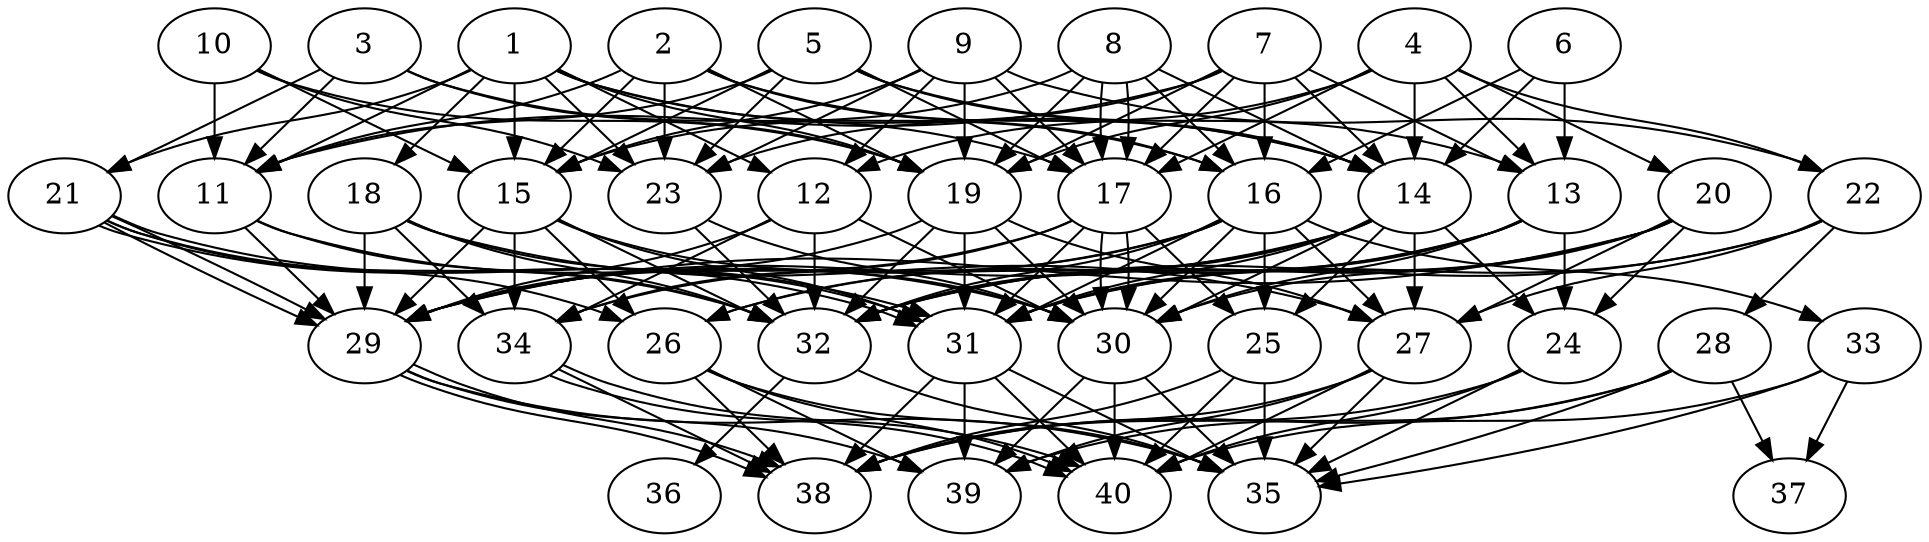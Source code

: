 // DAG automatically generated by daggen at Thu Oct  3 14:06:48 2019
// ./daggen --dot -n 40 --ccr 0.3 --fat 0.7 --regular 0.7 --density 0.9 --mindata 5242880 --maxdata 52428800 
digraph G {
  1 [size="46660267", alpha="0.09", expect_size="13998080"] 
  1 -> 11 [size ="13998080"]
  1 -> 12 [size ="13998080"]
  1 -> 14 [size ="13998080"]
  1 -> 15 [size ="13998080"]
  1 -> 16 [size ="13998080"]
  1 -> 18 [size ="13998080"]
  1 -> 19 [size ="13998080"]
  1 -> 21 [size ="13998080"]
  1 -> 23 [size ="13998080"]
  2 [size="36253013", alpha="0.11", expect_size="10875904"] 
  2 -> 11 [size ="10875904"]
  2 -> 14 [size ="10875904"]
  2 -> 15 [size ="10875904"]
  2 -> 16 [size ="10875904"]
  2 -> 19 [size ="10875904"]
  2 -> 23 [size ="10875904"]
  3 [size="149555200", alpha="0.09", expect_size="44866560"] 
  3 -> 11 [size ="44866560"]
  3 -> 17 [size ="44866560"]
  3 -> 19 [size ="44866560"]
  3 -> 21 [size ="44866560"]
  4 [size="116565333", alpha="0.06", expect_size="34969600"] 
  4 -> 12 [size ="34969600"]
  4 -> 13 [size ="34969600"]
  4 -> 14 [size ="34969600"]
  4 -> 17 [size ="34969600"]
  4 -> 19 [size ="34969600"]
  4 -> 20 [size ="34969600"]
  4 -> 22 [size ="34969600"]
  5 [size="131761493", alpha="0.16", expect_size="39528448"] 
  5 -> 11 [size ="39528448"]
  5 -> 13 [size ="39528448"]
  5 -> 14 [size ="39528448"]
  5 -> 15 [size ="39528448"]
  5 -> 17 [size ="39528448"]
  5 -> 23 [size ="39528448"]
  6 [size="97283413", alpha="0.01", expect_size="29185024"] 
  6 -> 13 [size ="29185024"]
  6 -> 14 [size ="29185024"]
  6 -> 16 [size ="29185024"]
  7 [size="135990613", alpha="0.04", expect_size="40797184"] 
  7 -> 11 [size ="40797184"]
  7 -> 13 [size ="40797184"]
  7 -> 14 [size ="40797184"]
  7 -> 16 [size ="40797184"]
  7 -> 17 [size ="40797184"]
  7 -> 19 [size ="40797184"]
  7 -> 23 [size ="40797184"]
  8 [size="37638827", alpha="0.04", expect_size="11291648"] 
  8 -> 14 [size ="11291648"]
  8 -> 15 [size ="11291648"]
  8 -> 16 [size ="11291648"]
  8 -> 17 [size ="11291648"]
  8 -> 17 [size ="11291648"]
  8 -> 19 [size ="11291648"]
  9 [size="154634240", alpha="0.15", expect_size="46390272"] 
  9 -> 12 [size ="46390272"]
  9 -> 15 [size ="46390272"]
  9 -> 17 [size ="46390272"]
  9 -> 19 [size ="46390272"]
  9 -> 22 [size ="46390272"]
  9 -> 23 [size ="46390272"]
  10 [size="33809067", alpha="0.01", expect_size="10142720"] 
  10 -> 11 [size ="10142720"]
  10 -> 15 [size ="10142720"]
  10 -> 19 [size ="10142720"]
  10 -> 23 [size ="10142720"]
  11 [size="56971947", alpha="0.07", expect_size="17091584"] 
  11 -> 29 [size ="17091584"]
  11 -> 30 [size ="17091584"]
  11 -> 32 [size ="17091584"]
  12 [size="126464000", alpha="0.13", expect_size="37939200"] 
  12 -> 29 [size ="37939200"]
  12 -> 30 [size ="37939200"]
  12 -> 32 [size ="37939200"]
  12 -> 34 [size ="37939200"]
  13 [size="58917547", alpha="0.03", expect_size="17675264"] 
  13 -> 24 [size ="17675264"]
  13 -> 26 [size ="17675264"]
  13 -> 30 [size ="17675264"]
  13 -> 31 [size ="17675264"]
  13 -> 32 [size ="17675264"]
  14 [size="132447573", alpha="0.03", expect_size="39734272"] 
  14 -> 24 [size ="39734272"]
  14 -> 25 [size ="39734272"]
  14 -> 26 [size ="39734272"]
  14 -> 27 [size ="39734272"]
  14 -> 29 [size ="39734272"]
  14 -> 30 [size ="39734272"]
  14 -> 31 [size ="39734272"]
  14 -> 32 [size ="39734272"]
  15 [size="21957973", alpha="0.14", expect_size="6587392"] 
  15 -> 26 [size ="6587392"]
  15 -> 29 [size ="6587392"]
  15 -> 30 [size ="6587392"]
  15 -> 31 [size ="6587392"]
  15 -> 32 [size ="6587392"]
  15 -> 34 [size ="6587392"]
  16 [size="145489920", alpha="0.04", expect_size="43646976"] 
  16 -> 25 [size ="43646976"]
  16 -> 27 [size ="43646976"]
  16 -> 29 [size ="43646976"]
  16 -> 30 [size ="43646976"]
  16 -> 31 [size ="43646976"]
  16 -> 32 [size ="43646976"]
  16 -> 33 [size ="43646976"]
  16 -> 34 [size ="43646976"]
  17 [size="150473387", alpha="0.10", expect_size="45142016"] 
  17 -> 25 [size ="45142016"]
  17 -> 29 [size ="45142016"]
  17 -> 30 [size ="45142016"]
  17 -> 30 [size ="45142016"]
  17 -> 31 [size ="45142016"]
  17 -> 34 [size ="45142016"]
  18 [size="24876373", alpha="0.19", expect_size="7462912"] 
  18 -> 27 [size ="7462912"]
  18 -> 29 [size ="7462912"]
  18 -> 31 [size ="7462912"]
  18 -> 32 [size ="7462912"]
  18 -> 34 [size ="7462912"]
  19 [size="56565760", alpha="0.16", expect_size="16969728"] 
  19 -> 27 [size ="16969728"]
  19 -> 29 [size ="16969728"]
  19 -> 30 [size ="16969728"]
  19 -> 31 [size ="16969728"]
  19 -> 32 [size ="16969728"]
  20 [size="172369920", alpha="0.04", expect_size="51710976"] 
  20 -> 24 [size ="51710976"]
  20 -> 27 [size ="51710976"]
  20 -> 29 [size ="51710976"]
  20 -> 30 [size ="51710976"]
  20 -> 31 [size ="51710976"]
  20 -> 32 [size ="51710976"]
  21 [size="25292800", alpha="0.16", expect_size="7587840"] 
  21 -> 26 [size ="7587840"]
  21 -> 29 [size ="7587840"]
  21 -> 29 [size ="7587840"]
  21 -> 31 [size ="7587840"]
  21 -> 31 [size ="7587840"]
  21 -> 32 [size ="7587840"]
  22 [size="81394347", alpha="0.10", expect_size="24418304"] 
  22 -> 27 [size ="24418304"]
  22 -> 28 [size ="24418304"]
  22 -> 31 [size ="24418304"]
  22 -> 32 [size ="24418304"]
  23 [size="30231893", alpha="0.02", expect_size="9069568"] 
  23 -> 30 [size ="9069568"]
  23 -> 32 [size ="9069568"]
  24 [size="55562240", alpha="0.05", expect_size="16668672"] 
  24 -> 35 [size ="16668672"]
  24 -> 38 [size ="16668672"]
  24 -> 40 [size ="16668672"]
  25 [size="80595627", alpha="0.04", expect_size="24178688"] 
  25 -> 35 [size ="24178688"]
  25 -> 38 [size ="24178688"]
  25 -> 40 [size ="24178688"]
  26 [size="37106347", alpha="0.12", expect_size="11131904"] 
  26 -> 35 [size ="11131904"]
  26 -> 38 [size ="11131904"]
  26 -> 39 [size ="11131904"]
  26 -> 40 [size ="11131904"]
  27 [size="65706667", alpha="0.16", expect_size="19712000"] 
  27 -> 35 [size ="19712000"]
  27 -> 38 [size ="19712000"]
  27 -> 39 [size ="19712000"]
  27 -> 40 [size ="19712000"]
  28 [size="141011627", alpha="0.02", expect_size="42303488"] 
  28 -> 35 [size ="42303488"]
  28 -> 37 [size ="42303488"]
  28 -> 38 [size ="42303488"]
  28 -> 39 [size ="42303488"]
  29 [size="132751360", alpha="0.05", expect_size="39825408"] 
  29 -> 35 [size ="39825408"]
  29 -> 38 [size ="39825408"]
  29 -> 38 [size ="39825408"]
  29 -> 39 [size ="39825408"]
  30 [size="99194880", alpha="0.11", expect_size="29758464"] 
  30 -> 35 [size ="29758464"]
  30 -> 39 [size ="29758464"]
  30 -> 40 [size ="29758464"]
  31 [size="130785280", alpha="0.02", expect_size="39235584"] 
  31 -> 35 [size ="39235584"]
  31 -> 38 [size ="39235584"]
  31 -> 39 [size ="39235584"]
  31 -> 40 [size ="39235584"]
  32 [size="99420160", alpha="0.06", expect_size="29826048"] 
  32 -> 35 [size ="29826048"]
  32 -> 36 [size ="29826048"]
  33 [size="23883093", alpha="0.16", expect_size="7164928"] 
  33 -> 35 [size ="7164928"]
  33 -> 37 [size ="7164928"]
  33 -> 40 [size ="7164928"]
  34 [size="36249600", alpha="0.00", expect_size="10874880"] 
  34 -> 38 [size ="10874880"]
  34 -> 40 [size ="10874880"]
  34 -> 40 [size ="10874880"]
  35 [size="78325760", alpha="0.05", expect_size="23497728"] 
  36 [size="107113813", alpha="0.06", expect_size="32134144"] 
  37 [size="45134507", alpha="0.04", expect_size="13540352"] 
  38 [size="168192000", alpha="0.04", expect_size="50457600"] 
  39 [size="24596480", alpha="0.08", expect_size="7378944"] 
  40 [size="66075307", alpha="0.11", expect_size="19822592"] 
}

